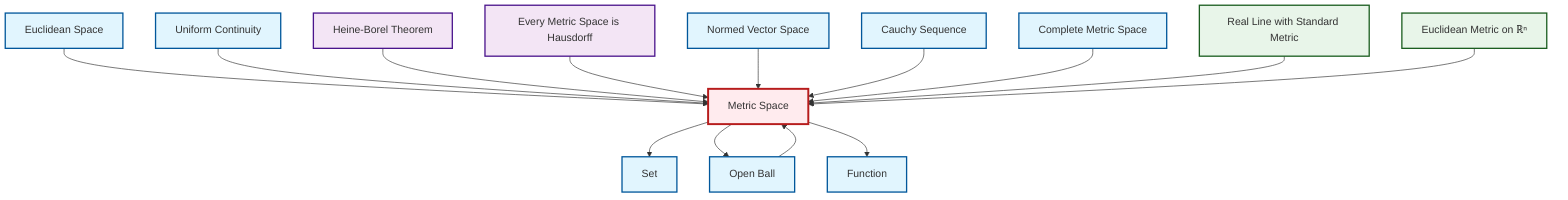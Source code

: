 graph TD
    classDef definition fill:#e1f5fe,stroke:#01579b,stroke-width:2px
    classDef theorem fill:#f3e5f5,stroke:#4a148c,stroke-width:2px
    classDef axiom fill:#fff3e0,stroke:#e65100,stroke-width:2px
    classDef example fill:#e8f5e9,stroke:#1b5e20,stroke-width:2px
    classDef current fill:#ffebee,stroke:#b71c1c,stroke-width:3px
    ex-euclidean-metric["Euclidean Metric on ℝⁿ"]:::example
    def-cauchy-sequence["Cauchy Sequence"]:::definition
    ex-real-line-metric["Real Line with Standard Metric"]:::example
    def-function["Function"]:::definition
    thm-metric-hausdorff["Every Metric Space is Hausdorff"]:::theorem
    def-metric-space["Metric Space"]:::definition
    def-open-ball["Open Ball"]:::definition
    def-complete-metric-space["Complete Metric Space"]:::definition
    def-normed-vector-space["Normed Vector Space"]:::definition
    def-set["Set"]:::definition
    def-uniform-continuity["Uniform Continuity"]:::definition
    thm-heine-borel["Heine-Borel Theorem"]:::theorem
    def-euclidean-space["Euclidean Space"]:::definition
    def-euclidean-space --> def-metric-space
    def-metric-space --> def-set
    def-uniform-continuity --> def-metric-space
    thm-heine-borel --> def-metric-space
    def-open-ball --> def-metric-space
    thm-metric-hausdorff --> def-metric-space
    def-metric-space --> def-open-ball
    def-normed-vector-space --> def-metric-space
    def-metric-space --> def-function
    def-cauchy-sequence --> def-metric-space
    def-complete-metric-space --> def-metric-space
    ex-real-line-metric --> def-metric-space
    ex-euclidean-metric --> def-metric-space
    class def-metric-space current